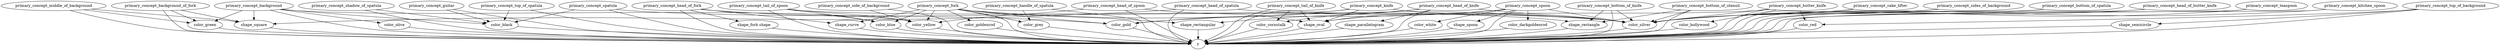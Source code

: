 strict digraph  {
primary_concept_spatula;
y;
color_silver;
primary_concept_background;
color_green;
primary_concept_head_of_spoon;
color_yellow;
shape_oval;
primary_concept_tail_of_spoon;
shape_rectangle;
primary_concept_middle_of_background;
shape_square;
primary_concept_fork;
color_gold;
shape_curve;
primary_concept_head_of_fork;
color_blue;
color_black;
primary_concept_head_of_knife;
color_cornstalk;
shape_parallelogram;
primary_concept_tail_of_knife;
shape_rectangular;
primary_concept_bottom_of_knife;
primary_concept_knife;
primary_concept_butter_knife;
primary_concept_spoon;
primary_concept_background_of_fork;
primary_concept_top_of_background;
color_red;
shape_semicircle;
color_goldenrod;
color_darkgoldenrod;
color_bollywood;
primary_concept_handle_of_spatula;
color_grey;
primary_concept_shadow_of_spatula;
color_olive;
"shape_fork shape";
primary_concept_cake_lifter;
primary_concept_guitar;
primary_concept_head_of_spatula;
color_white;
shape_spoon;
primary_concept_sides_of_background;
primary_concept_bottom_of_spatula;
primary_concept_top_of_spatula;
primary_concept_head_of_butter_knife;
primary_concept_bottom_of_utensil;
primary_concept_side_of_background;
primary_concept_teaspoon;
primary_concept_kitchen_spoon;
primary_concept_spatula -> y;
primary_concept_spatula -> color_silver;
primary_concept_spatula -> color_black;
color_silver -> y;
primary_concept_background -> y;
primary_concept_background -> color_green;
primary_concept_background -> color_black;
primary_concept_background -> shape_square;
primary_concept_background -> color_olive;
primary_concept_background -> color_yellow;
color_green -> y;
primary_concept_head_of_spoon -> y;
primary_concept_head_of_spoon -> color_yellow;
primary_concept_head_of_spoon -> shape_oval;
color_yellow -> y;
shape_oval -> y;
primary_concept_tail_of_spoon -> y;
primary_concept_tail_of_spoon -> color_yellow;
primary_concept_tail_of_spoon -> shape_rectangle;
primary_concept_tail_of_spoon -> color_blue;
shape_rectangle -> y;
primary_concept_middle_of_background -> y;
primary_concept_middle_of_background -> color_green;
primary_concept_middle_of_background -> shape_square;
shape_square -> y;
primary_concept_fork -> y;
primary_concept_fork -> color_gold;
primary_concept_fork -> shape_curve;
primary_concept_fork -> color_yellow;
primary_concept_fork -> color_silver;
primary_concept_fork -> shape_rectangular;
primary_concept_fork -> color_goldenrod;
primary_concept_fork -> color_grey;
primary_concept_fork -> color_blue;
color_gold -> y;
shape_curve -> y;
primary_concept_head_of_fork -> y;
primary_concept_head_of_fork -> color_blue;
primary_concept_head_of_fork -> shape_curve;
primary_concept_head_of_fork -> color_gold;
primary_concept_head_of_fork -> "shape_fork shape";
color_blue -> y;
color_black -> y;
primary_concept_head_of_knife -> y;
primary_concept_head_of_knife -> color_cornstalk;
primary_concept_head_of_knife -> shape_parallelogram;
primary_concept_head_of_knife -> color_silver;
primary_concept_head_of_knife -> shape_rectangular;
color_cornstalk -> y;
shape_parallelogram -> y;
primary_concept_tail_of_knife -> y;
primary_concept_tail_of_knife -> color_cornstalk;
primary_concept_tail_of_knife -> shape_oval;
shape_rectangular -> y;
primary_concept_bottom_of_knife -> y;
primary_concept_bottom_of_knife -> color_silver;
primary_concept_bottom_of_knife -> shape_rectangle;
primary_concept_knife -> y;
primary_concept_knife -> color_silver;
primary_concept_knife -> shape_oval;
primary_concept_knife -> color_gold;
primary_concept_butter_knife -> y;
primary_concept_butter_knife -> color_silver;
primary_concept_butter_knife -> shape_oval;
primary_concept_butter_knife -> color_bollywood;
primary_concept_butter_knife -> color_red;
primary_concept_spoon -> y;
primary_concept_spoon -> color_silver;
primary_concept_spoon -> shape_oval;
primary_concept_spoon -> color_darkgoldenrod;
primary_concept_spoon -> color_gold;
primary_concept_spoon -> color_white;
primary_concept_spoon -> shape_spoon;
primary_concept_background_of_fork -> y;
primary_concept_background_of_fork -> color_green;
primary_concept_background_of_fork -> shape_square;
primary_concept_top_of_background -> y;
primary_concept_top_of_background -> color_red;
primary_concept_top_of_background -> shape_semicircle;
color_red -> y;
shape_semicircle -> y;
color_goldenrod -> y;
color_darkgoldenrod -> y;
color_bollywood -> y;
primary_concept_handle_of_spatula -> y;
primary_concept_handle_of_spatula -> color_grey;
color_grey -> y;
primary_concept_shadow_of_spatula -> y;
primary_concept_shadow_of_spatula -> color_black;
color_olive -> y;
"shape_fork shape" -> y;
primary_concept_cake_lifter -> y;
primary_concept_cake_lifter -> color_silver;
primary_concept_guitar -> y;
primary_concept_guitar -> color_black;
primary_concept_head_of_spatula -> y;
primary_concept_head_of_spatula -> color_silver;
primary_concept_head_of_spatula -> shape_square;
color_white -> y;
shape_spoon -> y;
primary_concept_sides_of_background -> y;
primary_concept_sides_of_background -> color_silver;
primary_concept_bottom_of_spatula -> y;
primary_concept_bottom_of_spatula -> color_silver;
primary_concept_top_of_spatula -> y;
primary_concept_top_of_spatula -> color_black;
primary_concept_head_of_butter_knife -> y;
primary_concept_head_of_butter_knife -> color_silver;
primary_concept_bottom_of_utensil -> y;
primary_concept_bottom_of_utensil -> color_silver;
primary_concept_bottom_of_utensil -> shape_rectangle;
primary_concept_side_of_background -> y;
primary_concept_side_of_background -> color_yellow;
primary_concept_teaspoon -> y;
primary_concept_teaspoon -> color_silver;
primary_concept_kitchen_spoon -> y;
primary_concept_kitchen_spoon -> color_silver;
}
